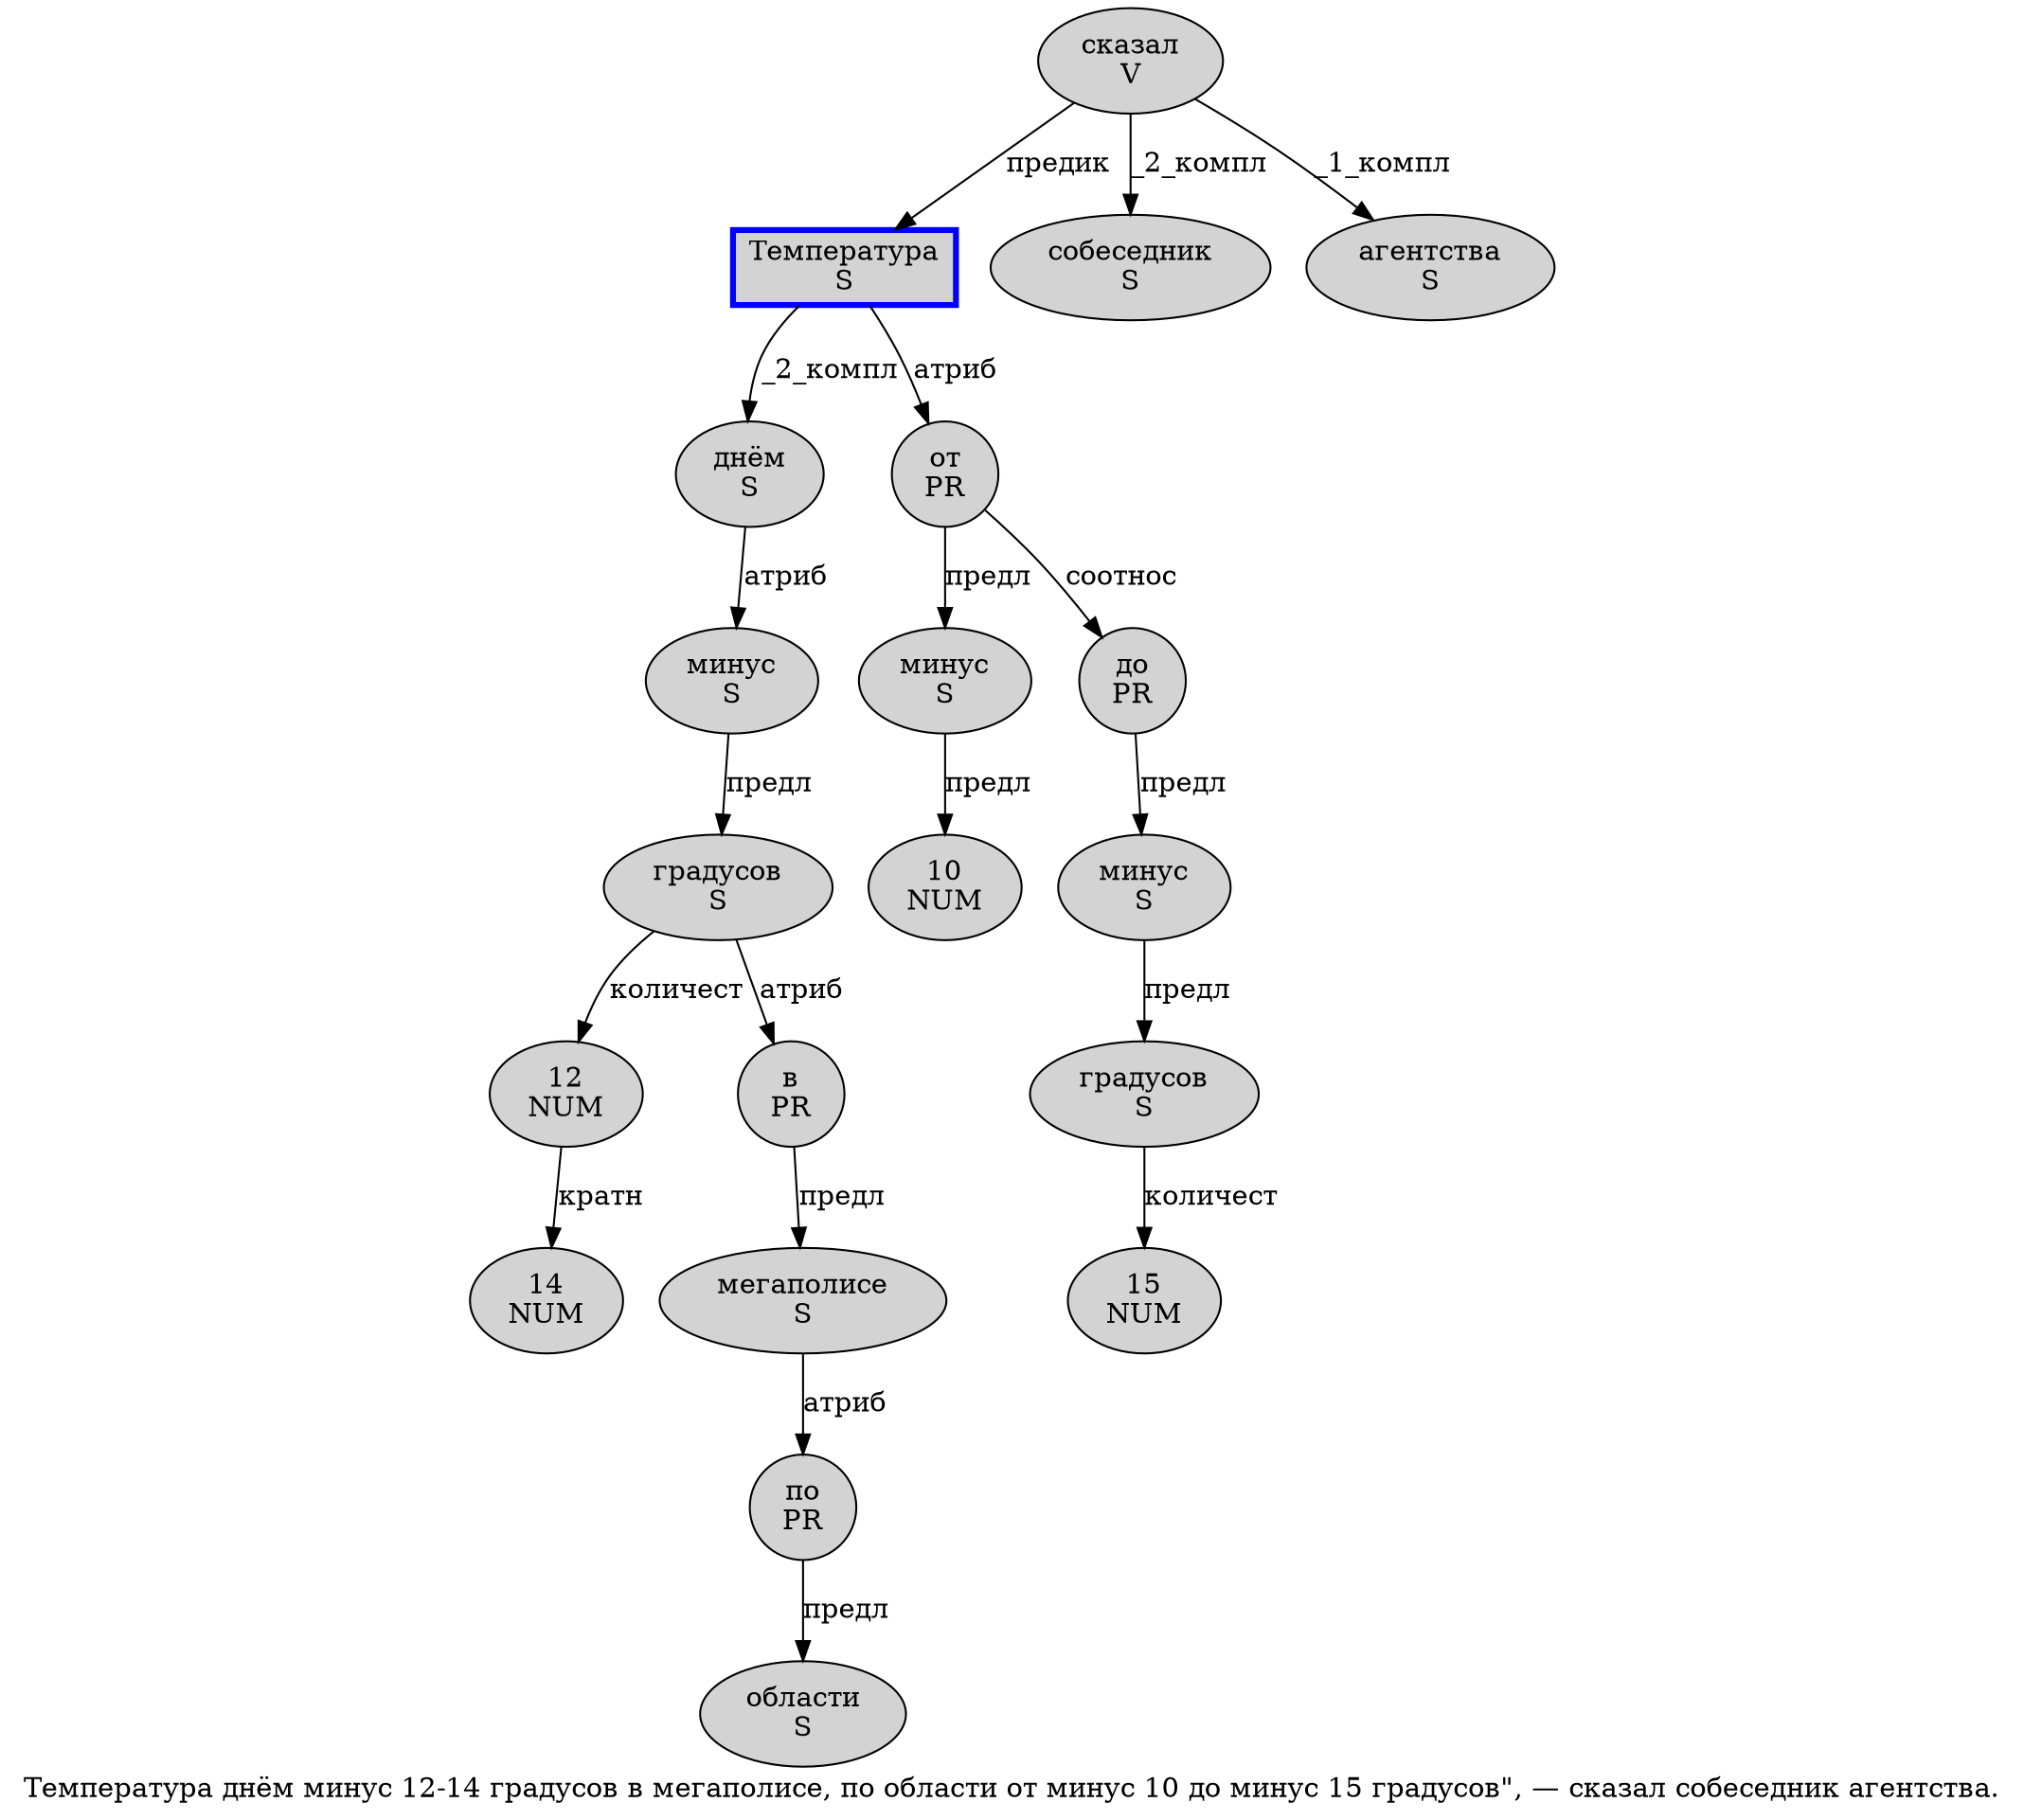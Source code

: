 digraph SENTENCE_898 {
	graph [label="Температура днём минус 12-14 градусов в мегаполисе, по области от минус 10 до минус 15 градусов\", — сказал собеседник агентства."]
	node [style=filled]
		0 [label="Температура
S" color=blue fillcolor=lightgray penwidth=3 shape=box]
		1 [label="днём
S" color="" fillcolor=lightgray penwidth=1 shape=ellipse]
		2 [label="минус
S" color="" fillcolor=lightgray penwidth=1 shape=ellipse]
		3 [label="12
NUM" color="" fillcolor=lightgray penwidth=1 shape=ellipse]
		5 [label="14
NUM" color="" fillcolor=lightgray penwidth=1 shape=ellipse]
		6 [label="градусов
S" color="" fillcolor=lightgray penwidth=1 shape=ellipse]
		7 [label="в
PR" color="" fillcolor=lightgray penwidth=1 shape=ellipse]
		8 [label="мегаполисе
S" color="" fillcolor=lightgray penwidth=1 shape=ellipse]
		10 [label="по
PR" color="" fillcolor=lightgray penwidth=1 shape=ellipse]
		11 [label="области
S" color="" fillcolor=lightgray penwidth=1 shape=ellipse]
		12 [label="от
PR" color="" fillcolor=lightgray penwidth=1 shape=ellipse]
		13 [label="минус
S" color="" fillcolor=lightgray penwidth=1 shape=ellipse]
		14 [label="10
NUM" color="" fillcolor=lightgray penwidth=1 shape=ellipse]
		15 [label="до
PR" color="" fillcolor=lightgray penwidth=1 shape=ellipse]
		16 [label="минус
S" color="" fillcolor=lightgray penwidth=1 shape=ellipse]
		17 [label="15
NUM" color="" fillcolor=lightgray penwidth=1 shape=ellipse]
		18 [label="градусов
S" color="" fillcolor=lightgray penwidth=1 shape=ellipse]
		22 [label="сказал
V" color="" fillcolor=lightgray penwidth=1 shape=ellipse]
		23 [label="собеседник
S" color="" fillcolor=lightgray penwidth=1 shape=ellipse]
		24 [label="агентства
S" color="" fillcolor=lightgray penwidth=1 shape=ellipse]
			1 -> 2 [label="атриб"]
			2 -> 6 [label="предл"]
			8 -> 10 [label="атриб"]
			18 -> 17 [label="количест"]
			3 -> 5 [label="кратн"]
			7 -> 8 [label="предл"]
			12 -> 13 [label="предл"]
			12 -> 15 [label="соотнос"]
			16 -> 18 [label="предл"]
			10 -> 11 [label="предл"]
			6 -> 3 [label="количест"]
			6 -> 7 [label="атриб"]
			0 -> 1 [label="_2_компл"]
			0 -> 12 [label="атриб"]
			15 -> 16 [label="предл"]
			13 -> 14 [label="предл"]
			22 -> 0 [label="предик"]
			22 -> 23 [label="_2_компл"]
			22 -> 24 [label="_1_компл"]
}